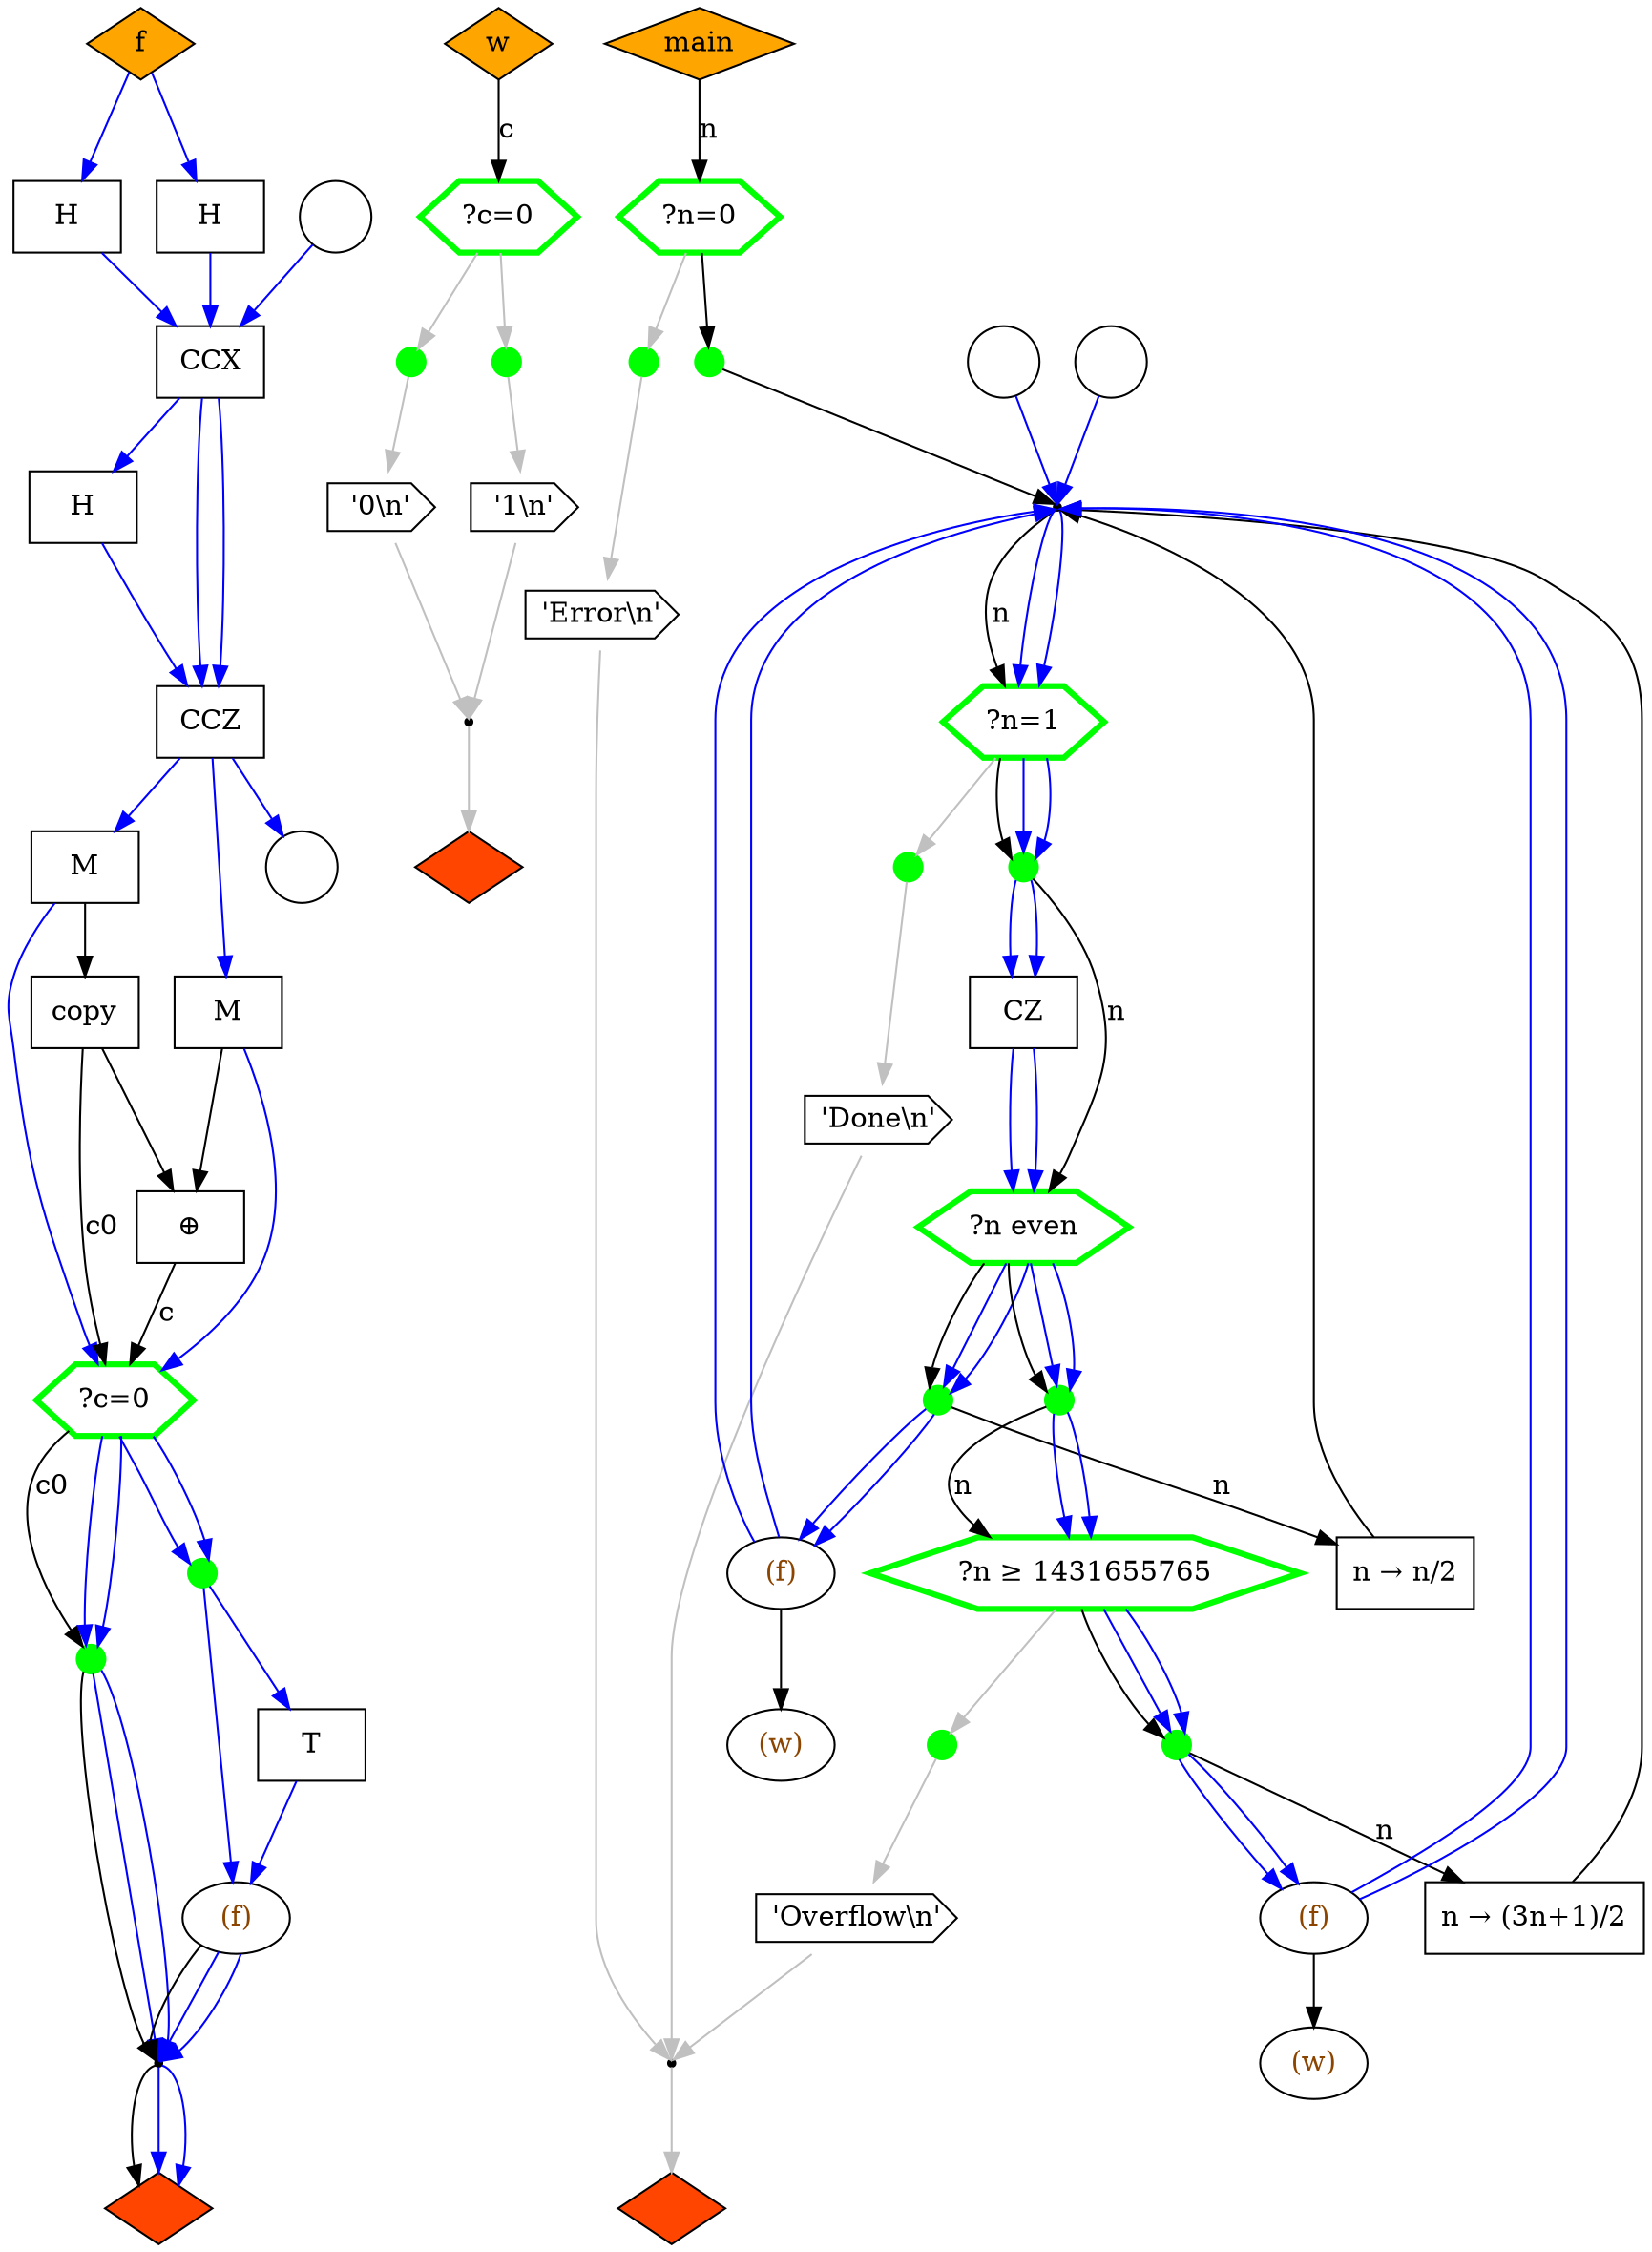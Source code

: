 digraph example {
	init [label=f fillcolor=orange shape=diamond style=filled]
	H_q0 [label=H shape=rect]
	H_q1 [label=H shape=rect]
	init -> H_q0 [color=blue]
	init -> H_q1 [color=blue]
	q_alloc [label="" shape=circle]
	CCX [shape=rect]
	H_q0 -> CCX [color=blue]
	H_q1 -> CCX [color=blue]
	q_alloc -> CCX [color=blue]
	H_q [label=H shape=rect]
	CCZ [shape=rect]
	CCX -> CCZ [color=blue]
	CCX -> CCZ [color=blue]
	CCX -> H_q [color=blue]
	H_q -> CCZ [color=blue]
	M_q0 [label=M shape=rect]
	M_q1 [label=M shape=rect]
	q_free [label="" shape=circle]
	CCZ -> M_q0 [color=blue]
	CCZ -> M_q1 [color=blue]
	CCZ -> q_free [color=blue]
	copy [label=copy shape=rect]
	M_q0 -> copy [color=black]
	xor [label="⊕" shape=rect]
	copy -> xor [color=black]
	M_q1 -> xor [color=black]
	decision [label="?c=0" color=green penwidth=3 shape=hexagon]
	copy -> decision [label=c0 color=black]
	xor -> decision [label=c color=black]
	M_q0 -> decision [color=blue]
	M_q1 -> decision [color=blue]
	"c=0" [label="" color=green height=0.2 shape=point]
	decision -> "c=0" [label=c0 color=black]
	decision -> "c=0" [color=blue]
	decision -> "c=0" [color=blue]
	"c=1" [label="" color=green height=0.2 shape=point]
	decision -> "c=1" [color=blue]
	decision -> "c=1" [color=blue]
	T [label=T shape=rect]
	"c=1" -> T [color=blue]
	f [label="(f)" fontcolor=darkorange4 shape=ellipse]
	"c=1" -> f [color=blue]
	T -> f [color=blue]
	join [label="" shape=point]
	"c=0" -> join [color=black]
	"c=0" -> join [color=blue]
	"c=0" -> join [color=blue]
	f -> join [color=black]
	f -> join [color=blue]
	f -> join [color=blue]
	fin [label="" fillcolor=orangered shape=diamond style=filled]
	join -> fin [color=black]
	join -> fin [color=blue]
	join -> fin [color=blue]
	winit [label=w fillcolor=orange shape=diamond style=filled]
	wdecide [label="?c=0" color=green penwidth=3 shape=hexagon]
	winit -> wdecide [label=c color=black]
	"wc=0" [label="" color=green height=0.2 shape=point]
	"wc=1" [label="" color=green height=0.2 shape=point]
	wdecide -> "wc=0" [color=grey]
	wdecide -> "wc=1" [color=grey]
	write0 [label="'0\\n'" shape=cds]
	write1 [label="'1\\n'" shape=cds]
	"wc=0" -> write0 [color=grey]
	"wc=1" -> write1 [color=grey]
	wjoin [label="" shape=point]
	write0 -> wjoin [color=grey]
	write1 -> wjoin [color=grey]
	wfin [label="" fillcolor=orangered shape=diamond style=filled]
	wjoin -> wfin [color=grey]
	minit [label=main fillcolor=orange shape=diamond style=filled]
	mdecide0 [label="?n=0" color=green penwidth=3 shape=hexagon]
	minit -> mdecide0 [label=n color=black]
	"mn=0" [label="" color=green height=0.2 shape=point]
	"mn!=0" [label="" color=green height=0.2 shape=point]
	mdecide0 -> "mn=0" [color=grey]
	mdecide0 -> "mn!=0" [color=black]
	merror [label="'Error\\n'" shape=cds]
	"mn=0" -> merror [color=grey]
	mlastjoin [label="" shape=point]
	merror -> mlastjoin [color=grey]
	mfin [label="" fillcolor=orangered shape=diamond style=filled]
	mlastjoin -> mfin [color=grey]
	mq0_alloc [label="" shape=circle]
	mq1_alloc [label="" shape=circle]
	mwhiletop [label="" shape=point]
	"mn!=0" -> mwhiletop [color=black]
	mq0_alloc -> mwhiletop [color=blue]
	mq1_alloc -> mwhiletop [color=blue]
	mdecide1 [label="?n=1" color=green penwidth=3 shape=hexagon]
	mwhiletop -> mdecide1 [label=n color=black]
	mwhiletop -> mdecide1 [color=blue]
	mwhiletop -> mdecide1 [color=blue]
	"mn=1" [label="" color=green height=0.2 shape=point]
	"mn!=1" [label="" color=green height=0.2 shape=point]
	mdecide1 -> "mn=1" [color=grey]
	mdecide1 -> "mn!=1" [color=black]
	mdecide1 -> "mn!=1" [color=blue]
	mdecide1 -> "mn!=1" [color=blue]
	mdone [label="'Done\\n'" shape=cds]
	"mn=1" -> mdone [color=grey]
	mdone -> mlastjoin [color=grey]
	mCZ [label=CZ shape=rect]
	"mn!=1" -> mCZ [color=blue]
	"mn!=1" -> mCZ [color=blue]
	mdecideeven [label="?n even" color=green penwidth=3 shape=hexagon]
	"mn!=1" -> mdecideeven [label=n color=black]
	mCZ -> mdecideeven [color=blue]
	mCZ -> mdecideeven [color=blue]
	mneven [label="" color=green height=0.2 shape=point]
	mnodd [label="" color=green height=0.2 shape=point]
	mdecideeven -> mneven [color=black]
	mdecideeven -> mneven [color=blue]
	mdecideeven -> mneven [color=blue]
	mdecideeven -> mnodd [color=black]
	mdecideeven -> mnodd [color=blue]
	mdecideeven -> mnodd [color=blue]
	mhalve [label="n → n/2" shape=rect]
	mneven -> mhalve [label=n color=black]
	mf [label="(f)" fontcolor=darkorange4 shape=ellipse]
	mneven -> mf [color=blue]
	mneven -> mf [color=blue]
	mwbeven [label="(w)" fontcolor=darkorange4 shape=ellipse]
	mf -> mwbeven [color=black]
	mhalve -> mwhiletop [color=black]
	mf -> mwhiletop [color=blue]
	mf -> mwhiletop [color=blue]
	mdecidebig [label="?n ≥ 1431655765" color=green penwidth=3 shape=hexagon]
	mnodd -> mdecidebig [label=n color=black]
	mnodd -> mdecidebig [color=blue]
	mnodd -> mdecidebig [color=blue]
	mnbig [label="" color=green height=0.2 shape=point]
	mnsmall [label="" color=green height=0.2 shape=point]
	mdecidebig -> mnbig [color=grey]
	mdecidebig -> mnsmall [color=black]
	mdecidebig -> mnsmall [color=blue]
	mdecidebig -> mnsmall [color=blue]
	moverflow [label="'Overflow\\n'" shape=cds]
	mnbig -> moverflow [color=grey]
	moverflow -> mlastjoin [color=grey]
	m3n [label="n → (3n+1)/2" shape=rect]
	mnsmall -> m3n [label=n color=black]
	mf2 [label="(f)" fontcolor=darkorange4 shape=ellipse]
	mnsmall -> mf2 [color=blue]
	mnsmall -> mf2 [color=blue]
	mwbodd [label="(w)" fontcolor=darkorange4 shape=ellipse]
	mf2 -> mwbodd [color=black]
	m3n -> mwhiletop [color=black]
	mf2 -> mwhiletop [color=blue]
	mf2 -> mwhiletop [color=blue]
}
